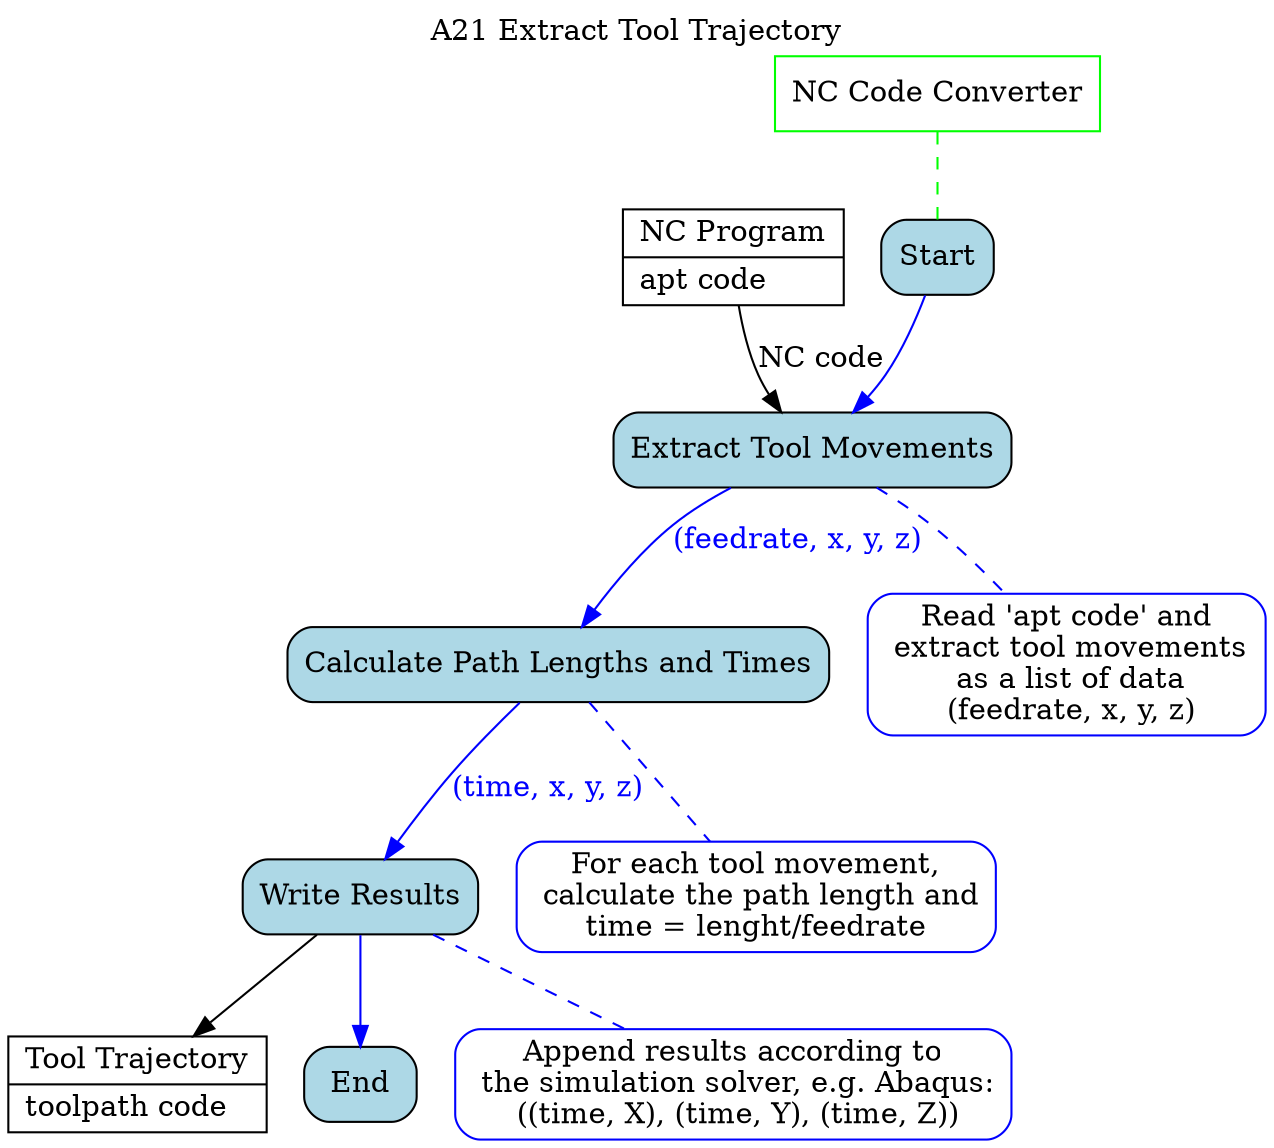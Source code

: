 digraph behaviourmodel {


# activity title
labelloc="t"
label="A21 Extract Tool Trajectory"

# inputs and outputs
node [shape=record, style=filled, fillcolor=white, color=black]
program [label="{NC Program | apt code \l}"]
path [label="{Tool Trajectory | toolpath code \l}"]

# mechanisms
node [shape=box, style=filled, fillcolor=white, color=green]
converter [label="NC Code Converter"]

# tasks definition
node [shape=box, style="filled, rounded", fillcolor=lightblue, color=black]
Start
t1 [label="Extract Tool Movements"]
t2 [label="Calculate Path Lengths and Times"]
t3 [label="Write Results"]
End

# rules
node [shape=box, style="filled, rounded", fillcolor=white, color=blue]
r1 [label="Read 'apt code' and\n extract tool movements\n as a list of data\n (feedrate, x, y, z)"]
r2 [label="For each tool movement,\n calculate the path length and\ntime = lenght/feedrate"]
r3 [label="Append results according to\n the simulation solver, e.g. Abaqus:\n ((time, X), (time, Y), (time, Z))"]

# attaching rules
edge [dir=none, color=blue, style=dashed]
t1 -> r1
t2 -> r2
t3 -> r3

# task sequence
edge [dir=forward, color=blue, fontcolor=blue, style=solid]
Start -> t1
t1 -> t2 [label="(feedrate, x, y, z)"]
t2 -> t3 [label="(time, x, y, z)"]
t3 -> End

# attaching mechanisms
edge [dir=none, color=green, style=dashed]
converter -> Start

# attaching inputs and outputs
edge [dir=forward, color=black, fontcolor=black, style=solid]
program -> t1 [label="NC code"]
t3 -> path

}

